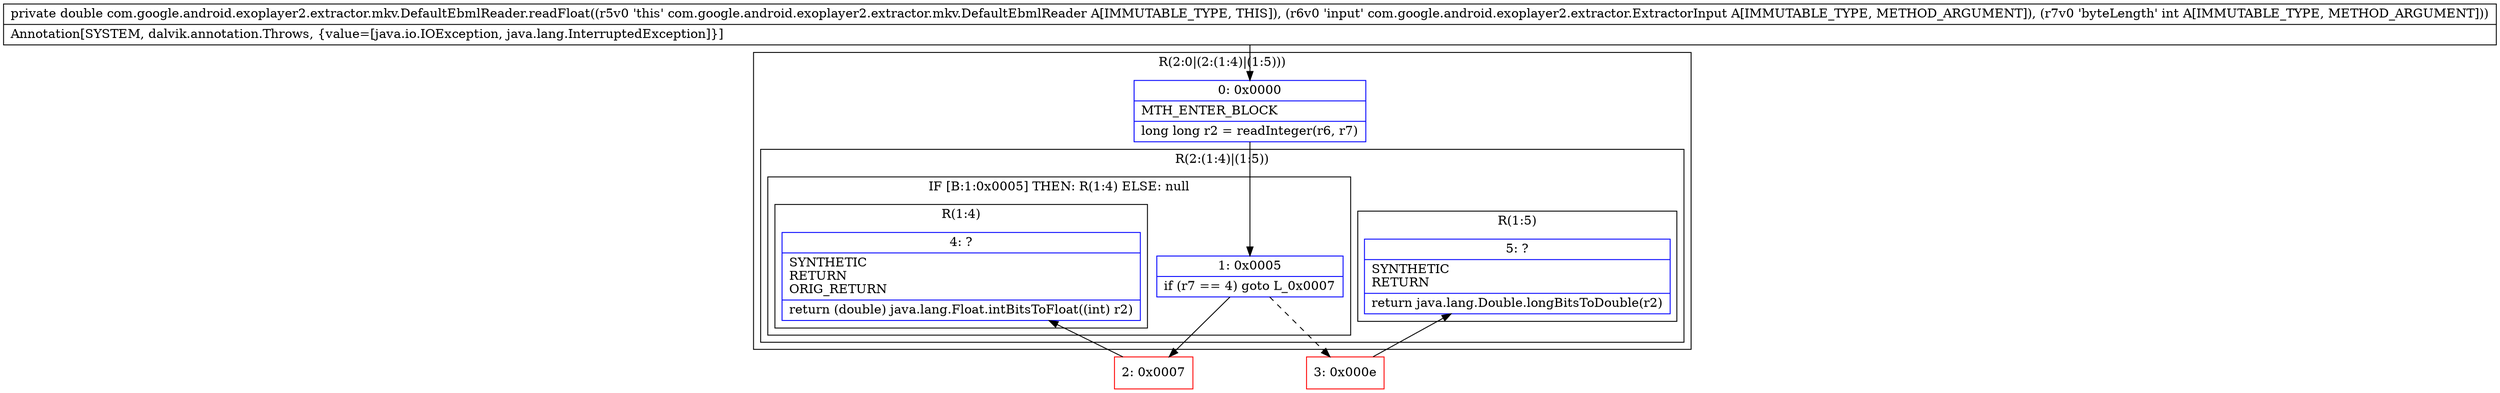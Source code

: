 digraph "CFG forcom.google.android.exoplayer2.extractor.mkv.DefaultEbmlReader.readFloat(Lcom\/google\/android\/exoplayer2\/extractor\/ExtractorInput;I)D" {
subgraph cluster_Region_622791367 {
label = "R(2:0|(2:(1:4)|(1:5)))";
node [shape=record,color=blue];
Node_0 [shape=record,label="{0\:\ 0x0000|MTH_ENTER_BLOCK\l|long long r2 = readInteger(r6, r7)\l}"];
subgraph cluster_Region_189175213 {
label = "R(2:(1:4)|(1:5))";
node [shape=record,color=blue];
subgraph cluster_IfRegion_1056990613 {
label = "IF [B:1:0x0005] THEN: R(1:4) ELSE: null";
node [shape=record,color=blue];
Node_1 [shape=record,label="{1\:\ 0x0005|if (r7 == 4) goto L_0x0007\l}"];
subgraph cluster_Region_1472172138 {
label = "R(1:4)";
node [shape=record,color=blue];
Node_4 [shape=record,label="{4\:\ ?|SYNTHETIC\lRETURN\lORIG_RETURN\l|return (double) java.lang.Float.intBitsToFloat((int) r2)\l}"];
}
}
subgraph cluster_Region_1864102820 {
label = "R(1:5)";
node [shape=record,color=blue];
Node_5 [shape=record,label="{5\:\ ?|SYNTHETIC\lRETURN\l|return java.lang.Double.longBitsToDouble(r2)\l}"];
}
}
}
Node_2 [shape=record,color=red,label="{2\:\ 0x0007}"];
Node_3 [shape=record,color=red,label="{3\:\ 0x000e}"];
MethodNode[shape=record,label="{private double com.google.android.exoplayer2.extractor.mkv.DefaultEbmlReader.readFloat((r5v0 'this' com.google.android.exoplayer2.extractor.mkv.DefaultEbmlReader A[IMMUTABLE_TYPE, THIS]), (r6v0 'input' com.google.android.exoplayer2.extractor.ExtractorInput A[IMMUTABLE_TYPE, METHOD_ARGUMENT]), (r7v0 'byteLength' int A[IMMUTABLE_TYPE, METHOD_ARGUMENT]))  | Annotation[SYSTEM, dalvik.annotation.Throws, \{value=[java.io.IOException, java.lang.InterruptedException]\}]\l}"];
MethodNode -> Node_0;
Node_0 -> Node_1;
Node_1 -> Node_2;
Node_1 -> Node_3[style=dashed];
Node_2 -> Node_4;
Node_3 -> Node_5;
}

